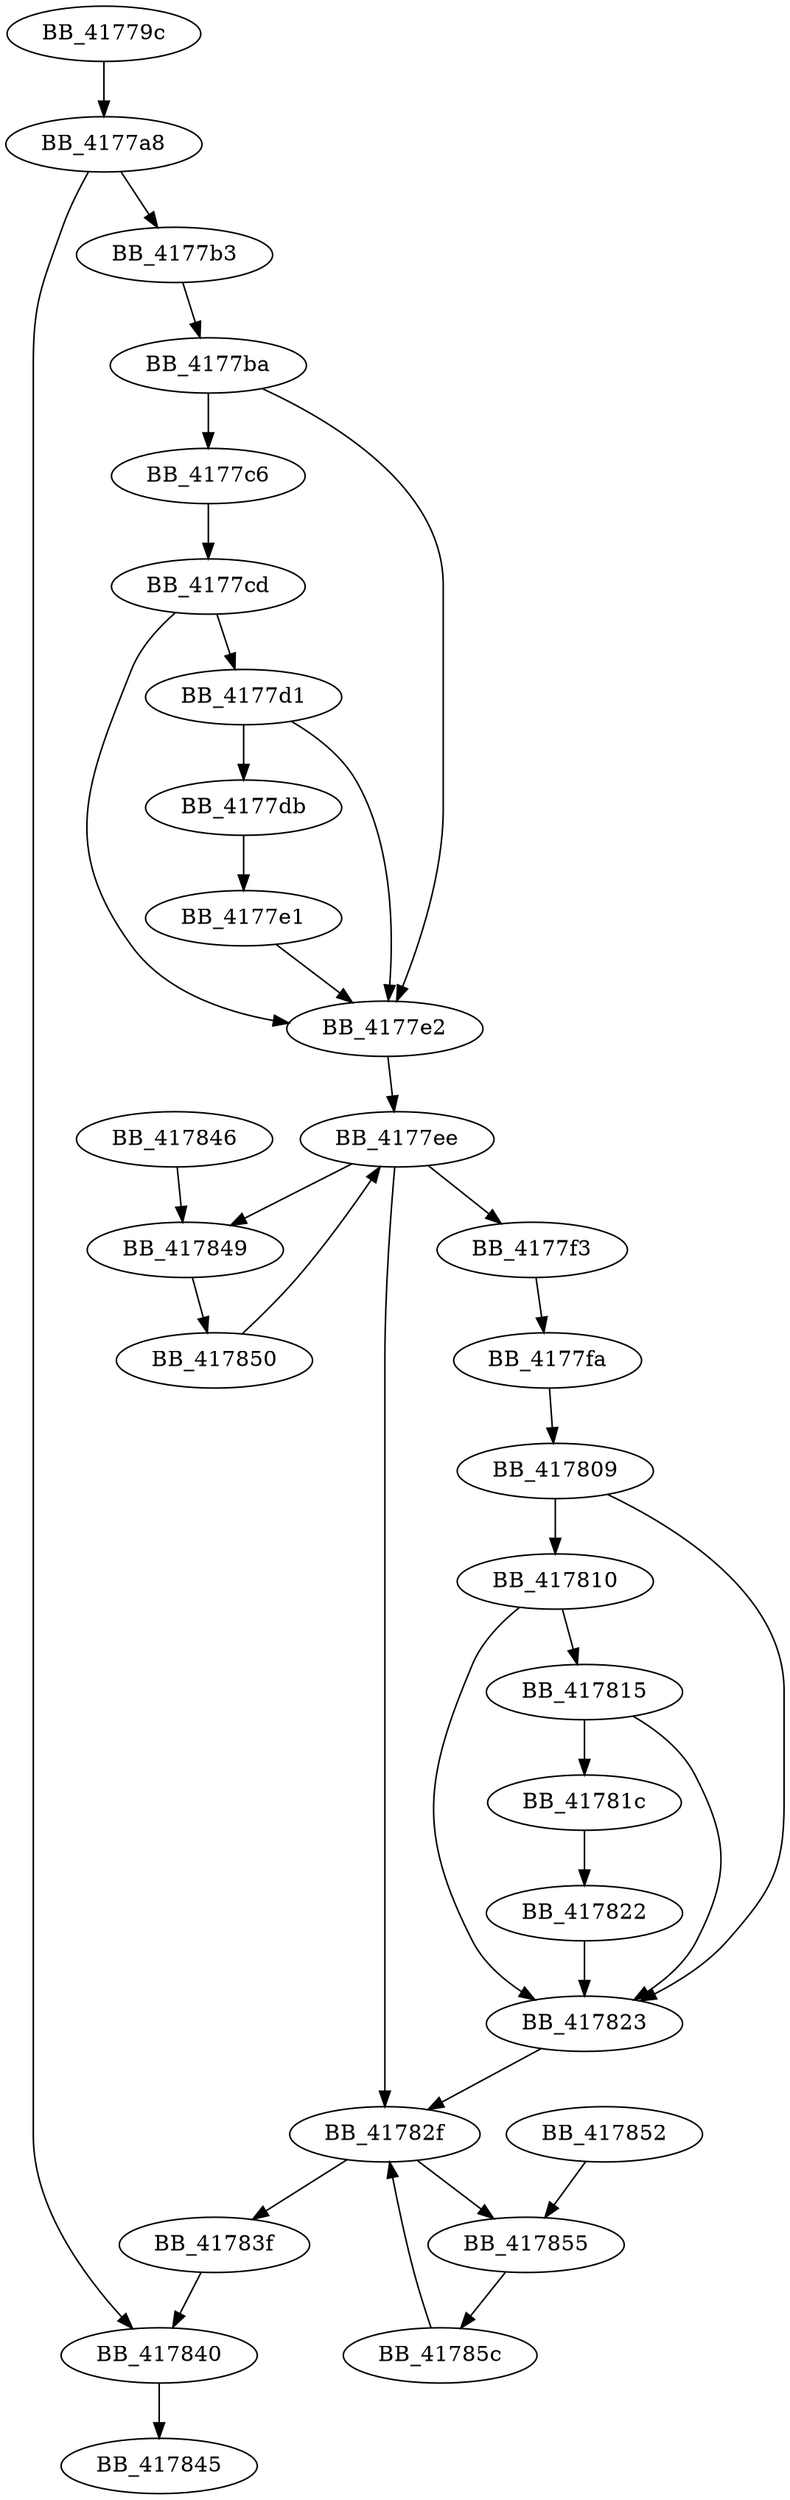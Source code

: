 DiGraph __free_locale{
BB_41779c->BB_4177a8
BB_4177a8->BB_4177b3
BB_4177a8->BB_417840
BB_4177b3->BB_4177ba
BB_4177ba->BB_4177c6
BB_4177ba->BB_4177e2
BB_4177c6->BB_4177cd
BB_4177cd->BB_4177d1
BB_4177cd->BB_4177e2
BB_4177d1->BB_4177db
BB_4177d1->BB_4177e2
BB_4177db->BB_4177e1
BB_4177e1->BB_4177e2
BB_4177e2->BB_4177ee
BB_4177ee->BB_4177f3
BB_4177ee->BB_41782f
BB_4177ee->BB_417849
BB_4177f3->BB_4177fa
BB_4177fa->BB_417809
BB_417809->BB_417810
BB_417809->BB_417823
BB_417810->BB_417815
BB_417810->BB_417823
BB_417815->BB_41781c
BB_417815->BB_417823
BB_41781c->BB_417822
BB_417822->BB_417823
BB_417823->BB_41782f
BB_41782f->BB_41783f
BB_41782f->BB_417855
BB_41783f->BB_417840
BB_417840->BB_417845
BB_417846->BB_417849
BB_417849->BB_417850
BB_417850->BB_4177ee
BB_417852->BB_417855
BB_417855->BB_41785c
BB_41785c->BB_41782f
}

